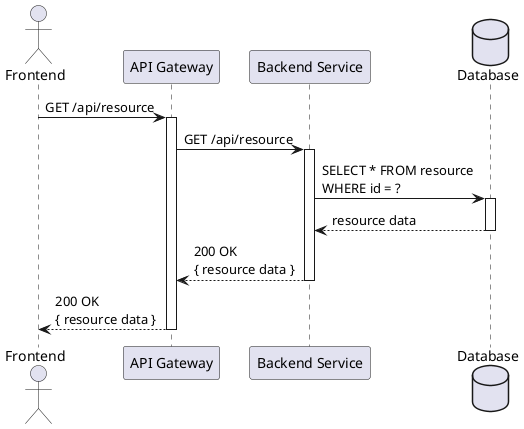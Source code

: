 @startuml
actor Frontend
participant "API Gateway" as APIGW
participant "Backend Service" as Backend
database "Database" as DB

Frontend -> APIGW : GET /api/resource
activate APIGW

APIGW -> Backend : GET /api/resource
activate Backend

Backend -> DB : SELECT * FROM resource\nWHERE id = ?
activate DB
DB --> Backend : resource data
deactivate DB

Backend --> APIGW : 200 OK\n{ resource data }
deactivate Backend

APIGW --> Frontend : 200 OK\n{ resource data }
deactivate APIGW
@enduml
